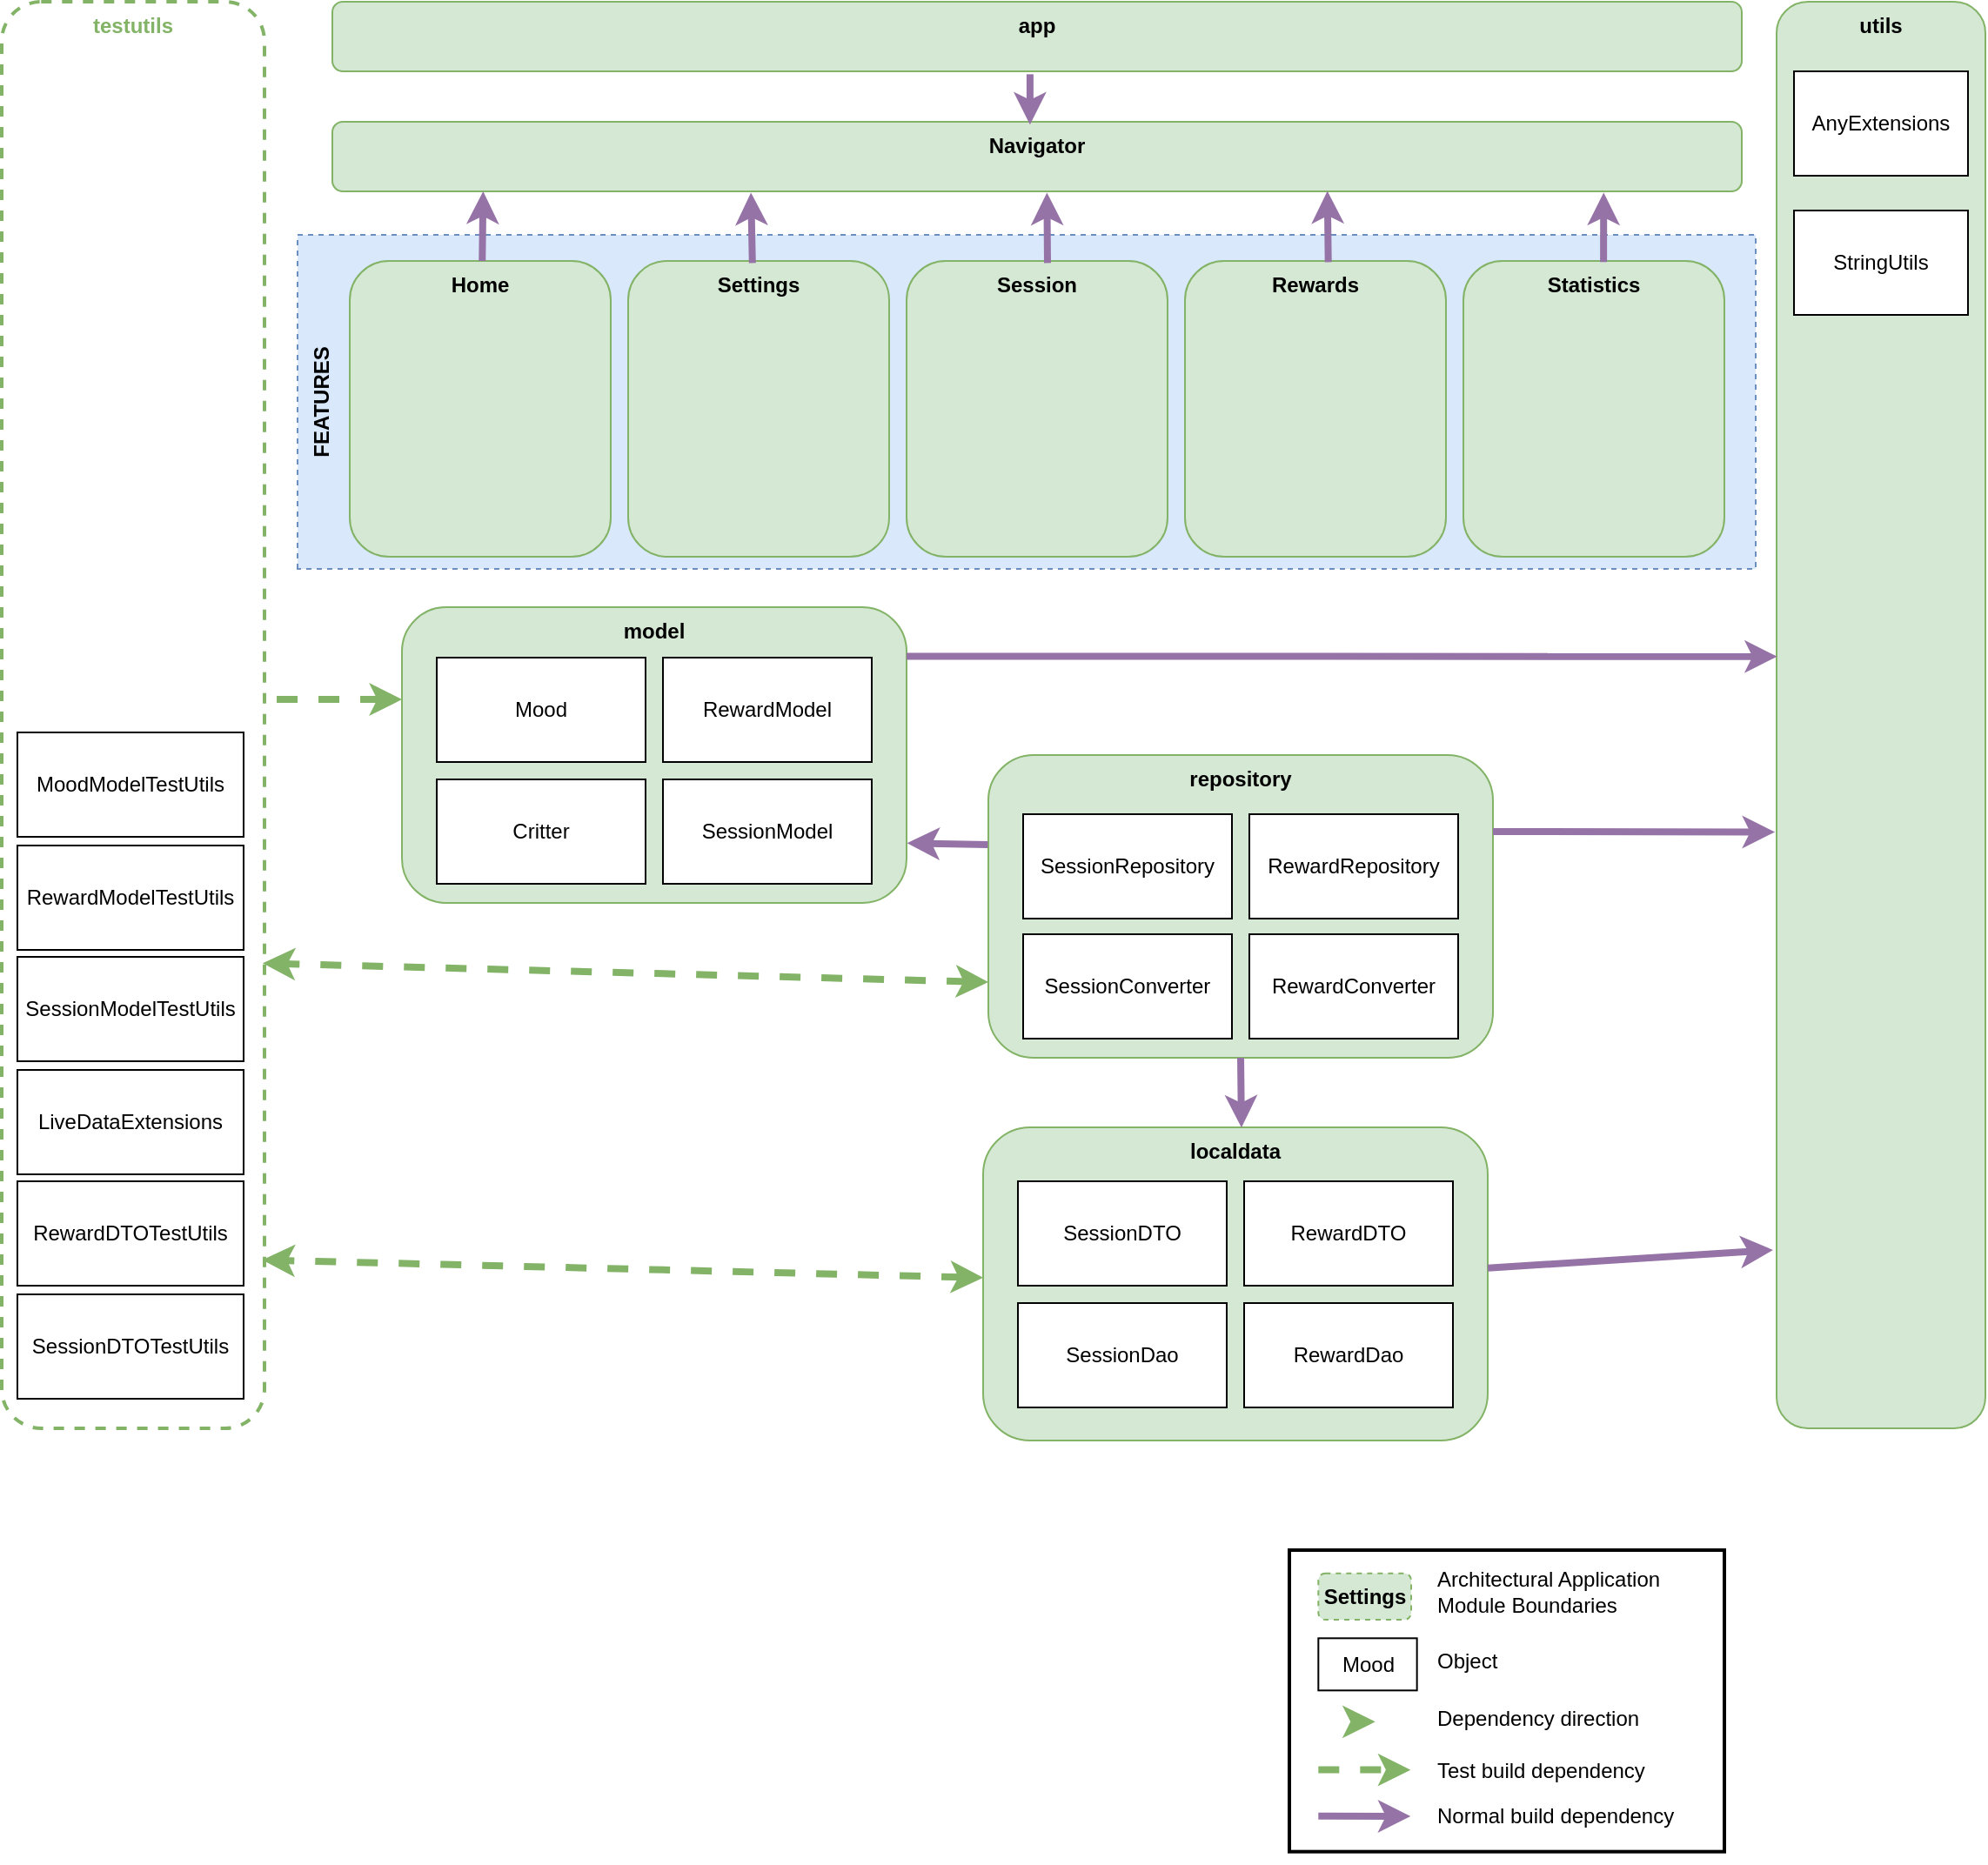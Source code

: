 <mxfile version="12.1.7" type="device" pages="1"><diagram id="6tk0zLaUR8cxoSgce8C3" name="Page-1"><mxGraphModel dx="1408" dy="808" grid="1" gridSize="10" guides="1" tooltips="1" connect="0" arrows="0" fold="0" page="1" pageScale="1" pageWidth="1169" pageHeight="826" background="none" math="0" shadow="0"><root><mxCell id="0"/><mxCell id="1" parent="0"/><mxCell id="mW3FocLtxovHTJyp4q-Y-12" value="FEATURES" style="rounded=0;whiteSpace=wrap;html=1;dashed=1;fillColor=#dae8fc;verticalAlign=top;strokeColor=#6c8ebf;fontStyle=1;rotation=-90;" vertex="1" parent="1"><mxGeometry x="503" y="-169" width="192" height="838" as="geometry"/></mxCell><mxCell id="C4Yr6zX-DJqBoIDaoEyr-1" value="app" style="rounded=1;whiteSpace=wrap;html=1;verticalAlign=top;fontStyle=1;fillColor=#d5e8d4;strokeColor=#82b366;" parent="1" vertex="1"><mxGeometry x="200" y="20" width="810" height="40" as="geometry"/></mxCell><mxCell id="C4Yr6zX-DJqBoIDaoEyr-5" value="testutils" style="rounded=1;whiteSpace=wrap;html=1;verticalAlign=top;dashed=1;strokeColor=#82B366;fillColor=none;strokeWidth=2;fontStyle=1;fontColor=#82B366;" parent="1" vertex="1"><mxGeometry x="10" y="20" width="151" height="820" as="geometry"/></mxCell><mxCell id="C4Yr6zX-DJqBoIDaoEyr-6" value="utils" style="rounded=1;whiteSpace=wrap;html=1;verticalAlign=top;fontStyle=1;fillColor=#d5e8d4;strokeColor=#82b366;" parent="1" vertex="1"><mxGeometry x="1030" y="20" width="120" height="820" as="geometry"/></mxCell><mxCell id="C4Yr6zX-DJqBoIDaoEyr-22" value="" style="group;container=1;" parent="1" vertex="1" connectable="0"><mxGeometry x="577" y="433" width="290" height="174" as="geometry"><mxRectangle x="577" y="433" width="50" height="40" as="alternateBounds"/></mxGeometry></mxCell><mxCell id="C4Yr6zX-DJqBoIDaoEyr-4" value="repository" style="rounded=1;whiteSpace=wrap;html=1;verticalAlign=top;fontStyle=1;fillColor=#d5e8d4;strokeColor=#82b366;" parent="C4Yr6zX-DJqBoIDaoEyr-22" vertex="1"><mxGeometry y="20" width="290" height="174" as="geometry"/></mxCell><mxCell id="C4Yr6zX-DJqBoIDaoEyr-17" value="RewardConverter" style="rounded=0;whiteSpace=wrap;html=1;" parent="C4Yr6zX-DJqBoIDaoEyr-22" vertex="1"><mxGeometry x="150" y="123" width="120" height="60" as="geometry"/></mxCell><mxCell id="C4Yr6zX-DJqBoIDaoEyr-18" value="SessionConverter" style="rounded=0;whiteSpace=wrap;html=1;" parent="C4Yr6zX-DJqBoIDaoEyr-22" vertex="1"><mxGeometry x="20" y="123" width="120" height="60" as="geometry"/></mxCell><mxCell id="C4Yr6zX-DJqBoIDaoEyr-19" value="SessionRepository" style="rounded=0;whiteSpace=wrap;html=1;" parent="C4Yr6zX-DJqBoIDaoEyr-22" vertex="1"><mxGeometry x="20" y="54" width="120" height="60" as="geometry"/></mxCell><mxCell id="C4Yr6zX-DJqBoIDaoEyr-20" value="RewardRepository" style="rounded=0;whiteSpace=wrap;html=1;" parent="C4Yr6zX-DJqBoIDaoEyr-22" vertex="1"><mxGeometry x="150" y="54" width="120" height="60" as="geometry"/></mxCell><mxCell id="C4Yr6zX-DJqBoIDaoEyr-23" value="" style="group;container=1;" parent="1" vertex="1" connectable="0"><mxGeometry x="574" y="680" width="290" height="180" as="geometry"/></mxCell><mxCell id="C4Yr6zX-DJqBoIDaoEyr-2" value="localdata" style="rounded=1;whiteSpace=wrap;html=1;verticalAlign=top;fontStyle=1;fillColor=#d5e8d4;strokeColor=#82b366;" parent="C4Yr6zX-DJqBoIDaoEyr-23" vertex="1"><mxGeometry y="-13" width="290" height="180" as="geometry"/></mxCell><mxCell id="C4Yr6zX-DJqBoIDaoEyr-8" value="SessionDTO" style="rounded=0;whiteSpace=wrap;html=1;" parent="C4Yr6zX-DJqBoIDaoEyr-23" vertex="1"><mxGeometry x="20" y="18" width="120" height="60" as="geometry"/></mxCell><mxCell id="C4Yr6zX-DJqBoIDaoEyr-9" value="SessionDao" style="rounded=0;whiteSpace=wrap;html=1;" parent="C4Yr6zX-DJqBoIDaoEyr-23" vertex="1"><mxGeometry x="20" y="88" width="120" height="60" as="geometry"/></mxCell><mxCell id="C4Yr6zX-DJqBoIDaoEyr-10" value="RewardDao" style="rounded=0;whiteSpace=wrap;html=1;" parent="C4Yr6zX-DJqBoIDaoEyr-23" vertex="1"><mxGeometry x="150" y="88" width="120" height="60" as="geometry"/></mxCell><mxCell id="C4Yr6zX-DJqBoIDaoEyr-11" value="RewardDTO" style="rounded=0;whiteSpace=wrap;html=1;" parent="C4Yr6zX-DJqBoIDaoEyr-23" vertex="1"><mxGeometry x="150" y="18" width="120" height="60" as="geometry"/></mxCell><mxCell id="C4Yr6zX-DJqBoIDaoEyr-26" value="" style="endArrow=classic;html=1;exitX=0.5;exitY=1;exitDx=0;exitDy=0;fillColor=#e1d5e7;strokeColor=#9673a6;strokeWidth=4;entryX=0.512;entryY=0.001;entryDx=0;entryDy=0;entryPerimeter=0;" parent="1" source="C4Yr6zX-DJqBoIDaoEyr-4" edge="1" target="C4Yr6zX-DJqBoIDaoEyr-2"><mxGeometry width="50" height="50" relative="1" as="geometry"><mxPoint x="64" y="940" as="sourcePoint"/><mxPoint x="800" y="650" as="targetPoint"/></mxGeometry></mxCell><mxCell id="C4Yr6zX-DJqBoIDaoEyr-27" value="" style="endArrow=classic;html=1;entryX=-0.017;entryY=0.875;entryDx=0;entryDy=0;entryPerimeter=0;fillColor=#e1d5e7;strokeColor=#9673a6;strokeWidth=4;" parent="1" source="C4Yr6zX-DJqBoIDaoEyr-2" target="C4Yr6zX-DJqBoIDaoEyr-6" edge="1"><mxGeometry width="50" height="50" relative="1" as="geometry"><mxPoint x="50" y="940" as="sourcePoint"/><mxPoint x="100" y="890" as="targetPoint"/></mxGeometry></mxCell><mxCell id="C4Yr6zX-DJqBoIDaoEyr-28" value="" style="endArrow=classic;html=1;fillColor=#e1d5e7;strokeColor=#9673a6;strokeWidth=4;entryX=-0.008;entryY=0.567;entryDx=0;entryDy=0;entryPerimeter=0;" parent="1" edge="1"><mxGeometry width="50" height="50" relative="1" as="geometry"><mxPoint x="867" y="497" as="sourcePoint"/><mxPoint x="1029.04" y="497.28" as="targetPoint"/></mxGeometry></mxCell><mxCell id="C4Yr6zX-DJqBoIDaoEyr-30" value="" style="endArrow=classic;html=1;entryX=0.993;entryY=0.674;entryDx=0;entryDy=0;entryPerimeter=0;exitX=0;exitY=0.75;exitDx=0;exitDy=0;startArrow=classic;startFill=1;fillColor=#d5e8d4;strokeColor=#82b366;strokeWidth=4;dashed=1;" parent="1" source="C4Yr6zX-DJqBoIDaoEyr-4" target="C4Yr6zX-DJqBoIDaoEyr-5" edge="1"><mxGeometry width="50" height="50" relative="1" as="geometry"><mxPoint x="50" y="940" as="sourcePoint"/><mxPoint x="100" y="890" as="targetPoint"/></mxGeometry></mxCell><mxCell id="C4Yr6zX-DJqBoIDaoEyr-31" value="" style="endArrow=classic;html=1;entryX=0.992;entryY=0.882;entryDx=0;entryDy=0;entryPerimeter=0;startArrow=classic;startFill=1;fillColor=#d5e8d4;strokeColor=#82b366;strokeWidth=4;dashed=1;" parent="1" source="C4Yr6zX-DJqBoIDaoEyr-2" target="C4Yr6zX-DJqBoIDaoEyr-5" edge="1"><mxGeometry width="50" height="50" relative="1" as="geometry"><mxPoint x="50" y="940" as="sourcePoint"/><mxPoint x="100" y="890" as="targetPoint"/></mxGeometry></mxCell><mxCell id="C4Yr6zX-DJqBoIDaoEyr-34" value="Home" style="rounded=1;whiteSpace=wrap;html=1;verticalAlign=top;fontStyle=1;glass=0;flipH=1;fillColor=#d5e8d4;strokeColor=#82b366;" parent="1" vertex="1"><mxGeometry x="210" y="169" width="150" height="170" as="geometry"/></mxCell><mxCell id="C4Yr6zX-DJqBoIDaoEyr-35" value="Settings" style="rounded=1;whiteSpace=wrap;html=1;verticalAlign=top;fontStyle=1;glass=0;flipH=1;fillColor=#d5e8d4;strokeColor=#82b366;" parent="1" vertex="1"><mxGeometry x="370" y="169" width="150" height="170" as="geometry"/></mxCell><mxCell id="C4Yr6zX-DJqBoIDaoEyr-36" value="Rewards" style="rounded=1;whiteSpace=wrap;html=1;verticalAlign=top;fontStyle=1;glass=0;flipH=1;fillColor=#d5e8d4;strokeColor=#82b366;" parent="1" vertex="1"><mxGeometry x="690" y="169" width="150" height="170" as="geometry"/></mxCell><mxCell id="C4Yr6zX-DJqBoIDaoEyr-37" value="Session" style="rounded=1;whiteSpace=wrap;html=1;verticalAlign=top;fontStyle=1;glass=0;flipH=1;fillColor=#d5e8d4;strokeColor=#82b366;" parent="1" vertex="1"><mxGeometry x="530" y="169" width="150" height="170" as="geometry"/></mxCell><mxCell id="C4Yr6zX-DJqBoIDaoEyr-38" value="Statistics" style="rounded=1;whiteSpace=wrap;html=1;verticalAlign=top;fontStyle=1;glass=0;flipH=1;fillColor=#d5e8d4;strokeColor=#82b366;" parent="1" vertex="1"><mxGeometry x="850" y="169" width="150" height="170" as="geometry"/></mxCell><mxCell id="C4Yr6zX-DJqBoIDaoEyr-42" value="AnyExtensions" style="rounded=0;whiteSpace=wrap;html=1;" parent="1" vertex="1"><mxGeometry x="1040" y="60" width="100" height="60" as="geometry"/></mxCell><mxCell id="C4Yr6zX-DJqBoIDaoEyr-43" value="StringUtils" style="rounded=0;whiteSpace=wrap;html=1;" parent="1" vertex="1"><mxGeometry x="1040" y="140" width="100" height="60" as="geometry"/></mxCell><mxCell id="C4Yr6zX-DJqBoIDaoEyr-44" value="MoodModelTestUtils" style="rounded=0;whiteSpace=wrap;html=1;" parent="1" vertex="1"><mxGeometry x="19" y="440" width="130" height="60" as="geometry"/></mxCell><mxCell id="C4Yr6zX-DJqBoIDaoEyr-45" value="RewardModelTestUtils" style="rounded=0;whiteSpace=wrap;html=1;" parent="1" vertex="1"><mxGeometry x="19" y="505" width="130" height="60" as="geometry"/></mxCell><mxCell id="C4Yr6zX-DJqBoIDaoEyr-46" value="SessionModelTestUtils" style="rounded=0;whiteSpace=wrap;html=1;" parent="1" vertex="1"><mxGeometry x="19" y="569" width="130" height="60" as="geometry"/></mxCell><mxCell id="C4Yr6zX-DJqBoIDaoEyr-47" value="LiveDataExtensions" style="rounded=0;whiteSpace=wrap;html=1;" parent="1" vertex="1"><mxGeometry x="19" y="634" width="130" height="60" as="geometry"/></mxCell><mxCell id="C4Yr6zX-DJqBoIDaoEyr-48" value="RewardDTOTestUtils" style="rounded=0;whiteSpace=wrap;html=1;" parent="1" vertex="1"><mxGeometry x="19" y="698" width="130" height="60" as="geometry"/></mxCell><mxCell id="C4Yr6zX-DJqBoIDaoEyr-49" value="SessionDTOTestUtils" style="rounded=0;whiteSpace=wrap;html=1;" parent="1" vertex="1"><mxGeometry x="19" y="763" width="130" height="60" as="geometry"/></mxCell><mxCell id="H26LRIA8MssVbI26dIlm-18" value="" style="group" parent="1" vertex="1" connectable="0"><mxGeometry x="750" y="910" width="250" height="180" as="geometry"/></mxCell><mxCell id="H26LRIA8MssVbI26dIlm-17" value="" style="group" parent="H26LRIA8MssVbI26dIlm-18" vertex="1" connectable="0"><mxGeometry width="250" height="180" as="geometry"/></mxCell><mxCell id="H26LRIA8MssVbI26dIlm-1" value="" style="group;container=1;" parent="H26LRIA8MssVbI26dIlm-17" vertex="1" connectable="0"><mxGeometry width="250" height="180" as="geometry"/></mxCell><mxCell id="H26LRIA8MssVbI26dIlm-2" value="" style="rounded=0;whiteSpace=wrap;html=1;fillColor=#ffffff;strokeWidth=2;" parent="H26LRIA8MssVbI26dIlm-1" vertex="1"><mxGeometry width="250" height="173.333" as="geometry"/></mxCell><mxCell id="H26LRIA8MssVbI26dIlm-5" value="Settings" style="rounded=1;whiteSpace=wrap;html=1;verticalAlign=top;fillColor=#d5e8d4;dashed=1;strokeColor=#82b366;fontStyle=1" parent="H26LRIA8MssVbI26dIlm-1" vertex="1"><mxGeometry x="16.667" y="13.333" width="53.333" height="26.667" as="geometry"/></mxCell><mxCell id="H26LRIA8MssVbI26dIlm-7" value="Architectural Application Module Boundaries" style="text;html=1;strokeColor=none;fillColor=none;align=left;verticalAlign=middle;whiteSpace=wrap;rounded=0;dashed=1;" parent="H26LRIA8MssVbI26dIlm-1" vertex="1"><mxGeometry x="83.333" y="17.333" width="160" height="13.333" as="geometry"/></mxCell><mxCell id="H26LRIA8MssVbI26dIlm-8" value="Object" style="text;html=1;strokeColor=none;fillColor=none;align=left;verticalAlign=middle;whiteSpace=wrap;rounded=0;dashed=1;" parent="H26LRIA8MssVbI26dIlm-1" vertex="1"><mxGeometry x="83.333" y="57" width="160" height="13.333" as="geometry"/></mxCell><mxCell id="H26LRIA8MssVbI26dIlm-9" value="Dependency direction" style="text;html=1;strokeColor=none;fillColor=none;align=left;verticalAlign=middle;whiteSpace=wrap;rounded=0;dashed=1;" parent="H26LRIA8MssVbI26dIlm-1" vertex="1"><mxGeometry x="83.333" y="90.667" width="160" height="13.333" as="geometry"/></mxCell><mxCell id="H26LRIA8MssVbI26dIlm-10" value="Test build dependency" style="text;html=1;strokeColor=none;fillColor=none;align=left;verticalAlign=middle;whiteSpace=wrap;rounded=0;dashed=1;" parent="H26LRIA8MssVbI26dIlm-1" vertex="1"><mxGeometry x="83.333" y="120" width="160" height="13.333" as="geometry"/></mxCell><mxCell id="H26LRIA8MssVbI26dIlm-11" value="Mood" style="rounded=0;whiteSpace=wrap;html=1;" parent="H26LRIA8MssVbI26dIlm-1" vertex="1"><mxGeometry x="16.667" y="50.667" width="56.667" height="30" as="geometry"/></mxCell><mxCell id="H26LRIA8MssVbI26dIlm-12" value="" style="endArrow=classic;html=1;fillColor=#d5e8d4;strokeColor=#82b366;strokeWidth=4;dashed=1;" parent="H26LRIA8MssVbI26dIlm-1" edge="1"><mxGeometry width="50" height="50" relative="1" as="geometry"><mxPoint x="40" y="98.667" as="sourcePoint"/><mxPoint x="49.333" y="98.667" as="targetPoint"/></mxGeometry></mxCell><mxCell id="H26LRIA8MssVbI26dIlm-13" value="" style="endArrow=classic;html=1;exitX=1;exitY=0.421;exitDx=0;exitDy=0;exitPerimeter=0;fillColor=#d5e8d4;strokeColor=#82b366;strokeWidth=4;dashed=1;" parent="H26LRIA8MssVbI26dIlm-1" edge="1"><mxGeometry width="50" height="50" relative="1" as="geometry"><mxPoint x="16.667" y="126.253" as="sourcePoint"/><mxPoint x="69.667" y="126.333" as="targetPoint"/></mxGeometry></mxCell><mxCell id="H26LRIA8MssVbI26dIlm-14" value="Normal build dependency" style="text;html=1;strokeColor=none;fillColor=none;align=left;verticalAlign=middle;whiteSpace=wrap;rounded=0;dashed=1;" parent="H26LRIA8MssVbI26dIlm-1" vertex="1"><mxGeometry x="83.333" y="146.667" width="160" height="13.333" as="geometry"/></mxCell><mxCell id="H26LRIA8MssVbI26dIlm-15" value="" style="endArrow=classic;html=1;exitX=1;exitY=0.421;exitDx=0;exitDy=0;exitPerimeter=0;fillColor=#e1d5e7;strokeColor=#9673a6;strokeWidth=4;" parent="H26LRIA8MssVbI26dIlm-1" edge="1"><mxGeometry width="50" height="50" relative="1" as="geometry"><mxPoint x="16.667" y="152.92" as="sourcePoint"/><mxPoint x="69.667" y="153" as="targetPoint"/></mxGeometry></mxCell><mxCell id="H26LRIA8MssVbI26dIlm-19" value="Navigator" style="rounded=1;whiteSpace=wrap;html=1;verticalAlign=top;fontStyle=1;fillColor=#d5e8d4;strokeColor=#82b366;" parent="1" vertex="1"><mxGeometry x="200" y="89" width="810" height="40" as="geometry"/></mxCell><mxCell id="mW3FocLtxovHTJyp4q-Y-3" value="" style="endArrow=classic;html=1;entryX=0.107;entryY=1;entryDx=0;entryDy=0;entryPerimeter=0;fillColor=#e1d5e7;strokeColor=#9673a6;strokeWidth=4;" edge="1" parent="1" source="C4Yr6zX-DJqBoIDaoEyr-34" target="H26LRIA8MssVbI26dIlm-19"><mxGeometry width="50" height="50" relative="1" as="geometry"><mxPoint x="70" y="238" as="sourcePoint"/><mxPoint x="120" y="188" as="targetPoint"/></mxGeometry></mxCell><mxCell id="mW3FocLtxovHTJyp4q-Y-4" value="" style="endArrow=classic;html=1;entryX=0.902;entryY=1.018;entryDx=0;entryDy=0;entryPerimeter=0;fillColor=#e1d5e7;strokeColor=#9673a6;strokeWidth=4;exitX=0.463;exitY=0.004;exitDx=0;exitDy=0;exitPerimeter=0;" edge="1" parent="1" source="C4Yr6zX-DJqBoIDaoEyr-38" target="H26LRIA8MssVbI26dIlm-19"><mxGeometry width="50" height="50" relative="1" as="geometry"><mxPoint x="920.136" y="169" as="sourcePoint"/><mxPoint x="920.67" y="129" as="targetPoint"/></mxGeometry></mxCell><mxCell id="mW3FocLtxovHTJyp4q-Y-5" value="" style="endArrow=classic;html=1;entryX=0.706;entryY=0.994;entryDx=0;entryDy=0;entryPerimeter=0;fillColor=#e1d5e7;strokeColor=#9673a6;strokeWidth=4;exitX=0.451;exitY=0.004;exitDx=0;exitDy=0;exitPerimeter=0;" edge="1" parent="1" source="C4Yr6zX-DJqBoIDaoEyr-36" target="H26LRIA8MssVbI26dIlm-19"><mxGeometry width="50" height="50" relative="1" as="geometry"><mxPoint x="780.136" y="169" as="sourcePoint"/><mxPoint x="780.67" y="129" as="targetPoint"/></mxGeometry></mxCell><mxCell id="mW3FocLtxovHTJyp4q-Y-6" value="" style="endArrow=classic;html=1;entryX=0.507;entryY=1.018;entryDx=0;entryDy=0;entryPerimeter=0;fillColor=#e1d5e7;strokeColor=#9673a6;strokeWidth=4;exitX=0.46;exitY=0.007;exitDx=0;exitDy=0;exitPerimeter=0;" edge="1" parent="1" source="C4Yr6zX-DJqBoIDaoEyr-37" target="H26LRIA8MssVbI26dIlm-19"><mxGeometry width="50" height="50" relative="1" as="geometry"><mxPoint x="570.136" y="169" as="sourcePoint"/><mxPoint x="570.67" y="129" as="targetPoint"/></mxGeometry></mxCell><mxCell id="mW3FocLtxovHTJyp4q-Y-7" value="" style="endArrow=classic;html=1;entryX=0.297;entryY=1.018;entryDx=0;entryDy=0;entryPerimeter=0;fillColor=#e1d5e7;strokeColor=#9673a6;strokeWidth=4;exitX=0.524;exitY=0.007;exitDx=0;exitDy=0;exitPerimeter=0;" edge="1" parent="1" source="C4Yr6zX-DJqBoIDaoEyr-35" target="H26LRIA8MssVbI26dIlm-19"><mxGeometry width="50" height="50" relative="1" as="geometry"><mxPoint x="420.136" y="169" as="sourcePoint"/><mxPoint x="420.67" y="129" as="targetPoint"/></mxGeometry></mxCell><mxCell id="mW3FocLtxovHTJyp4q-Y-8" value="" style="endArrow=classic;html=1;fillColor=#e1d5e7;strokeColor=#9673a6;strokeWidth=4;exitX=0.495;exitY=1.042;exitDx=0;exitDy=0;exitPerimeter=0;entryX=0.495;entryY=0.042;entryDx=0;entryDy=0;entryPerimeter=0;" edge="1" parent="1" source="C4Yr6zX-DJqBoIDaoEyr-1" target="H26LRIA8MssVbI26dIlm-19"><mxGeometry width="50" height="50" relative="1" as="geometry"><mxPoint x="336.136" y="210" as="sourcePoint"/><mxPoint x="336.67" y="170" as="targetPoint"/></mxGeometry></mxCell><mxCell id="mW3FocLtxovHTJyp4q-Y-14" value="model" style="rounded=1;whiteSpace=wrap;html=1;verticalAlign=top;fontStyle=1;fillColor=#d5e8d4;strokeColor=#82b366;" vertex="1" parent="1"><mxGeometry x="240" y="368" width="290" height="170" as="geometry"/></mxCell><mxCell id="mW3FocLtxovHTJyp4q-Y-15" value="Mood" style="rounded=0;whiteSpace=wrap;html=1;" vertex="1" parent="1"><mxGeometry x="260" y="397" width="120" height="60" as="geometry"/></mxCell><mxCell id="mW3FocLtxovHTJyp4q-Y-16" value="Critter" style="rounded=0;whiteSpace=wrap;html=1;" vertex="1" parent="1"><mxGeometry x="260" y="467" width="120" height="60" as="geometry"/></mxCell><mxCell id="mW3FocLtxovHTJyp4q-Y-17" value="SessionModel" style="rounded=0;whiteSpace=wrap;html=1;" vertex="1" parent="1"><mxGeometry x="390" y="467" width="120" height="60" as="geometry"/></mxCell><mxCell id="mW3FocLtxovHTJyp4q-Y-18" value="RewardModel" style="rounded=0;whiteSpace=wrap;html=1;" vertex="1" parent="1"><mxGeometry x="390" y="397" width="120" height="60" as="geometry"/></mxCell><mxCell id="mW3FocLtxovHTJyp4q-Y-19" value="" style="endArrow=none;html=1;entryX=1.012;entryY=0.489;entryDx=0;entryDy=0;entryPerimeter=0;exitX=0;exitY=0.312;exitDx=0;exitDy=0;startArrow=classic;startFill=1;fillColor=#d5e8d4;strokeColor=#82b366;strokeWidth=4;dashed=1;exitPerimeter=0;endFill=0;" edge="1" parent="1" source="mW3FocLtxovHTJyp4q-Y-14" target="C4Yr6zX-DJqBoIDaoEyr-5"><mxGeometry width="50" height="50" relative="1" as="geometry"><mxPoint x="587" y="593.5" as="sourcePoint"/><mxPoint x="169.943" y="582.68" as="targetPoint"/></mxGeometry></mxCell><mxCell id="mW3FocLtxovHTJyp4q-Y-20" value="" style="endArrow=classic;html=1;fillColor=#e1d5e7;strokeColor=#9673a6;strokeWidth=4;exitX=1;exitY=0.166;exitDx=0;exitDy=0;exitPerimeter=0;entryX=0.003;entryY=0.459;entryDx=0;entryDy=0;entryPerimeter=0;" edge="1" parent="1" source="mW3FocLtxovHTJyp4q-Y-14" target="C4Yr6zX-DJqBoIDaoEyr-6"><mxGeometry width="50" height="50" relative="1" as="geometry"><mxPoint x="560" y="396" as="sourcePoint"/><mxPoint x="722.04" y="396.28" as="targetPoint"/></mxGeometry></mxCell><mxCell id="mW3FocLtxovHTJyp4q-Y-21" value="" style="endArrow=classic;html=1;fillColor=#e1d5e7;strokeColor=#9673a6;strokeWidth=4;entryX=1.001;entryY=0.798;entryDx=0;entryDy=0;entryPerimeter=0;exitX=-0.001;exitY=0.296;exitDx=0;exitDy=0;exitPerimeter=0;" edge="1" parent="1" source="C4Yr6zX-DJqBoIDaoEyr-4" target="mW3FocLtxovHTJyp4q-Y-14"><mxGeometry width="50" height="50" relative="1" as="geometry"><mxPoint x="550" y="540" as="sourcePoint"/><mxPoint x="1049.04" y="517.28" as="targetPoint"/></mxGeometry></mxCell></root></mxGraphModel></diagram></mxfile>